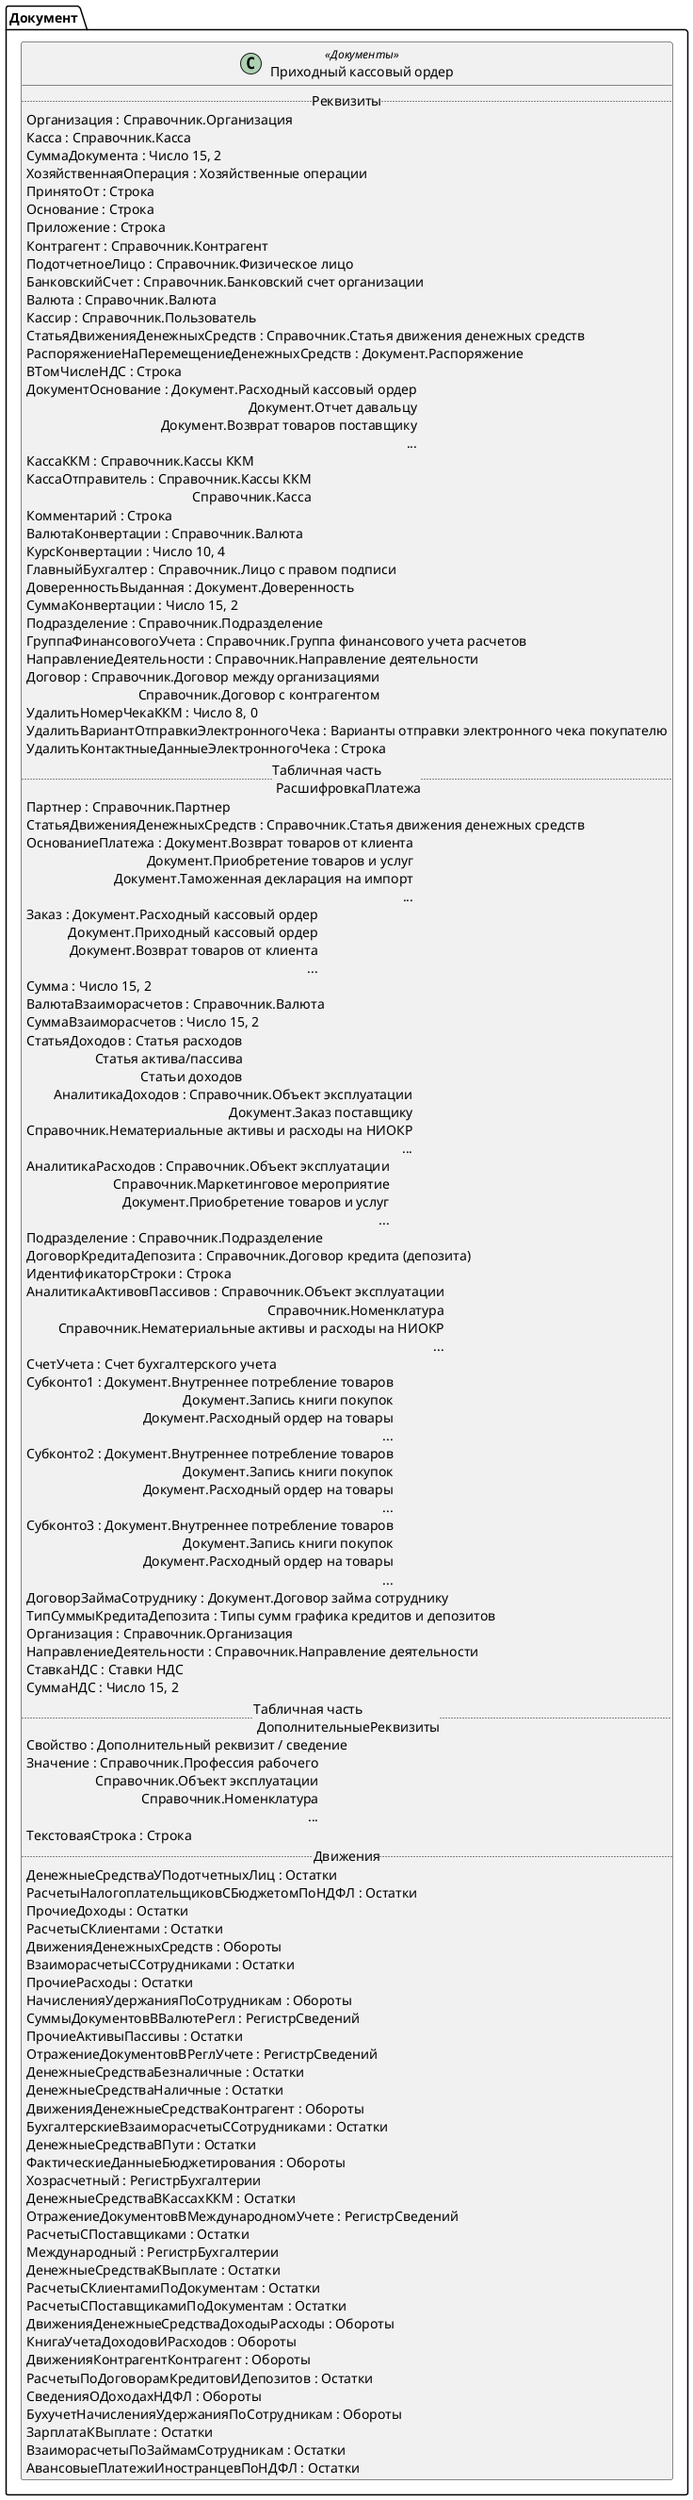 ﻿@startuml ПриходныйКассовыйОрдер
'!include templates.wsd
'..\include templates.wsd
class Документ.ПриходныйКассовыйОрдер as "Приходный кассовый ордер" <<Документы>>
{
..Реквизиты..
Организация : Справочник.Организация
Касса : Справочник.Касса
СуммаДокумента : Число 15, 2
ХозяйственнаяОперация : Хозяйственные операции
ПринятоОт : Строка
Основание : Строка
Приложение : Строка
Контрагент : Справочник.Контрагент
ПодотчетноеЛицо : Справочник.Физическое лицо
БанковскийСчет : Справочник.Банковский счет организации
Валюта : Справочник.Валюта
Кассир : Справочник.Пользователь
СтатьяДвиженияДенежныхСредств : Справочник.Статья движения денежных средств
РаспоряжениеНаПеремещениеДенежныхСредств : Документ.Распоряжение
ВТомЧислеНДС : Строка
ДокументОснование : Документ.Расходный кассовый ордер\rДокумент.Отчет давальцу\rДокумент.Возврат товаров поставщику\r...
КассаККМ : Справочник.Кассы ККМ
КассаОтправитель : Справочник.Кассы ККМ\rСправочник.Касса
Комментарий : Строка
ВалютаКонвертации : Справочник.Валюта
КурсКонвертации : Число 10, 4
ГлавныйБухгалтер : Справочник.Лицо с правом подписи
ДоверенностьВыданная : Документ.Доверенность
СуммаКонвертации : Число 15, 2
Подразделение : Справочник.Подразделение
ГруппаФинансовогоУчета : Справочник.Группа финансового учета расчетов
НаправлениеДеятельности : Справочник.Направление деятельности
Договор : Справочник.Договор между организациями\rСправочник.Договор с контрагентом
УдалитьНомерЧекаККМ : Число 8, 0
УдалитьВариантОтправкиЭлектронногоЧека : Варианты отправки электронного чека покупателю
УдалитьКонтактныеДанныеЭлектронногоЧека : Строка
..Табличная часть \n РасшифровкаПлатежа..
Партнер : Справочник.Партнер
СтатьяДвиженияДенежныхСредств : Справочник.Статья движения денежных средств
ОснованиеПлатежа : Документ.Возврат товаров от клиента\rДокумент.Приобретение товаров и услуг\rДокумент.Таможенная декларация на импорт\r...
Заказ : Документ.Расходный кассовый ордер\rДокумент.Приходный кассовый ордер\rДокумент.Возврат товаров от клиента\r...
Сумма : Число 15, 2
ВалютаВзаиморасчетов : Справочник.Валюта
СуммаВзаиморасчетов : Число 15, 2
СтатьяДоходов : Статья расходов\rСтатья актива/пассива\rСтатьи доходов
АналитикаДоходов : Справочник.Объект эксплуатации\rДокумент.Заказ поставщику\rСправочник.Нематериальные активы и расходы на НИОКР\r...
АналитикаРасходов : Справочник.Объект эксплуатации\rСправочник.Маркетинговое мероприятие\rДокумент.Приобретение товаров и услуг\r...
Подразделение : Справочник.Подразделение
ДоговорКредитаДепозита : Справочник.Договор кредита (депозита)
ИдентификаторСтроки : Строка
АналитикаАктивовПассивов : Справочник.Объект эксплуатации\rСправочник.Номенклатура\rСправочник.Нематериальные активы и расходы на НИОКР\r...
СчетУчета : Счет бухгалтерского учета
Субконто1 : Документ.Внутреннее потребление товаров\rДокумент.Запись книги покупок\rДокумент.Расходный ордер на товары\r...
Субконто2 : Документ.Внутреннее потребление товаров\rДокумент.Запись книги покупок\rДокумент.Расходный ордер на товары\r...
Субконто3 : Документ.Внутреннее потребление товаров\rДокумент.Запись книги покупок\rДокумент.Расходный ордер на товары\r...
ДоговорЗаймаСотруднику : Документ.Договор займа сотруднику
ТипСуммыКредитаДепозита : Типы сумм графика кредитов и депозитов
Организация : Справочник.Организация
НаправлениеДеятельности : Справочник.Направление деятельности
СтавкаНДС : Ставки НДС
СуммаНДС : Число 15, 2
..Табличная часть \n ДополнительныеРеквизиты..
Свойство : Дополнительный реквизит / сведение
Значение : Справочник.Профессия рабочего\rСправочник.Объект эксплуатации\rСправочник.Номенклатура\r...
ТекстоваяСтрока : Строка
..Движения..
ДенежныеСредстваУПодотчетныхЛиц : Остатки
РасчетыНалогоплательщиковСБюджетомПоНДФЛ : Остатки
ПрочиеДоходы : Остатки
РасчетыСКлиентами : Остатки
ДвиженияДенежныхСредств : Обороты
ВзаиморасчетыССотрудниками : Остатки
ПрочиеРасходы : Остатки
НачисленияУдержанияПоСотрудникам : Обороты
СуммыДокументовВВалютеРегл : РегистрСведений
ПрочиеАктивыПассивы : Остатки
ОтражениеДокументовВРеглУчете : РегистрСведений
ДенежныеСредстваБезналичные : Остатки
ДенежныеСредстваНаличные : Остатки
ДвиженияДенежныеСредстваКонтрагент : Обороты
БухгалтерскиеВзаиморасчетыССотрудниками : Остатки
ДенежныеСредстваВПути : Остатки
ФактическиеДанныеБюджетирования : Обороты
Хозрасчетный : РегистрБухгалтерии
ДенежныеСредстваВКассахККМ : Остатки
ОтражениеДокументовВМеждународномУчете : РегистрСведений
РасчетыСПоставщиками : Остатки
Международный : РегистрБухгалтерии
ДенежныеСредстваКВыплате : Остатки
РасчетыСКлиентамиПоДокументам : Остатки
РасчетыСПоставщикамиПоДокументам : Остатки
ДвиженияДенежныеСредстваДоходыРасходы : Обороты
КнигаУчетаДоходовИРасходов : Обороты
ДвиженияКонтрагентКонтрагент : Обороты
РасчетыПоДоговорамКредитовИДепозитов : Остатки
СведенияОДоходахНДФЛ : Обороты
БухучетНачисленияУдержанияПоСотрудникам : Обороты
ЗарплатаКВыплате : Остатки
ВзаиморасчетыПоЗаймамСотрудникам : Остатки
АвансовыеПлатежиИностранцевПоНДФЛ : Остатки
}
@enduml
